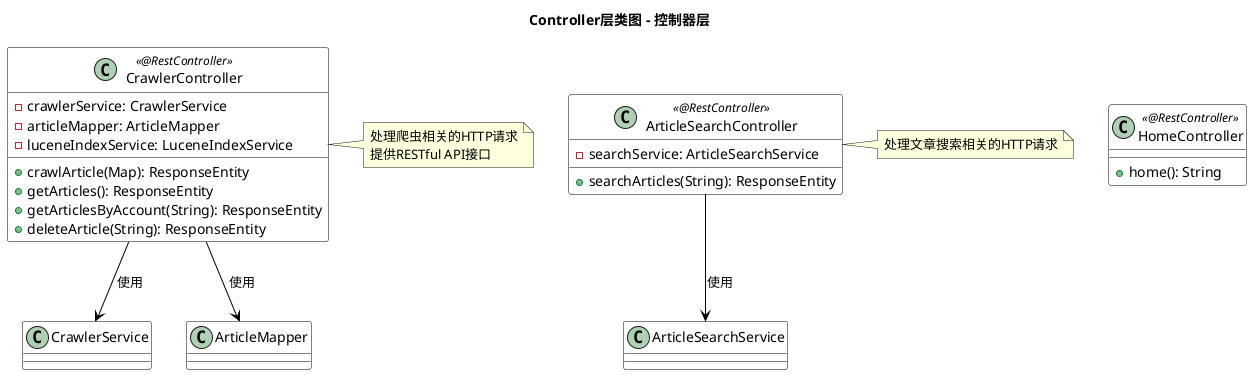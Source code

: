 @startuml

skinparam class {
    BackgroundColor White
    ArrowColor Black
    BorderColor Black
}

title Controller层类图 - 控制器层

class CrawlerController <<@RestController>> {
    -crawlerService: CrawlerService
    -articleMapper: ArticleMapper
    -luceneIndexService: LuceneIndexService
    +crawlArticle(Map): ResponseEntity
    +getArticles(): ResponseEntity
    +getArticlesByAccount(String): ResponseEntity
    +deleteArticle(String): ResponseEntity
}

class ArticleSearchController <<@RestController>> {
    -searchService: ArticleSearchService
    +searchArticles(String): ResponseEntity
}

class HomeController <<@RestController>> {
    +home(): String
}

CrawlerController --> CrawlerService: 使用
CrawlerController --> ArticleMapper: 使用
ArticleSearchController --> ArticleSearchService: 使用

note right of CrawlerController
  处理爬虫相关的HTTP请求
  提供RESTful API接口
end note

note right of ArticleSearchController
  处理文章搜索相关的HTTP请求
end note

@enduml